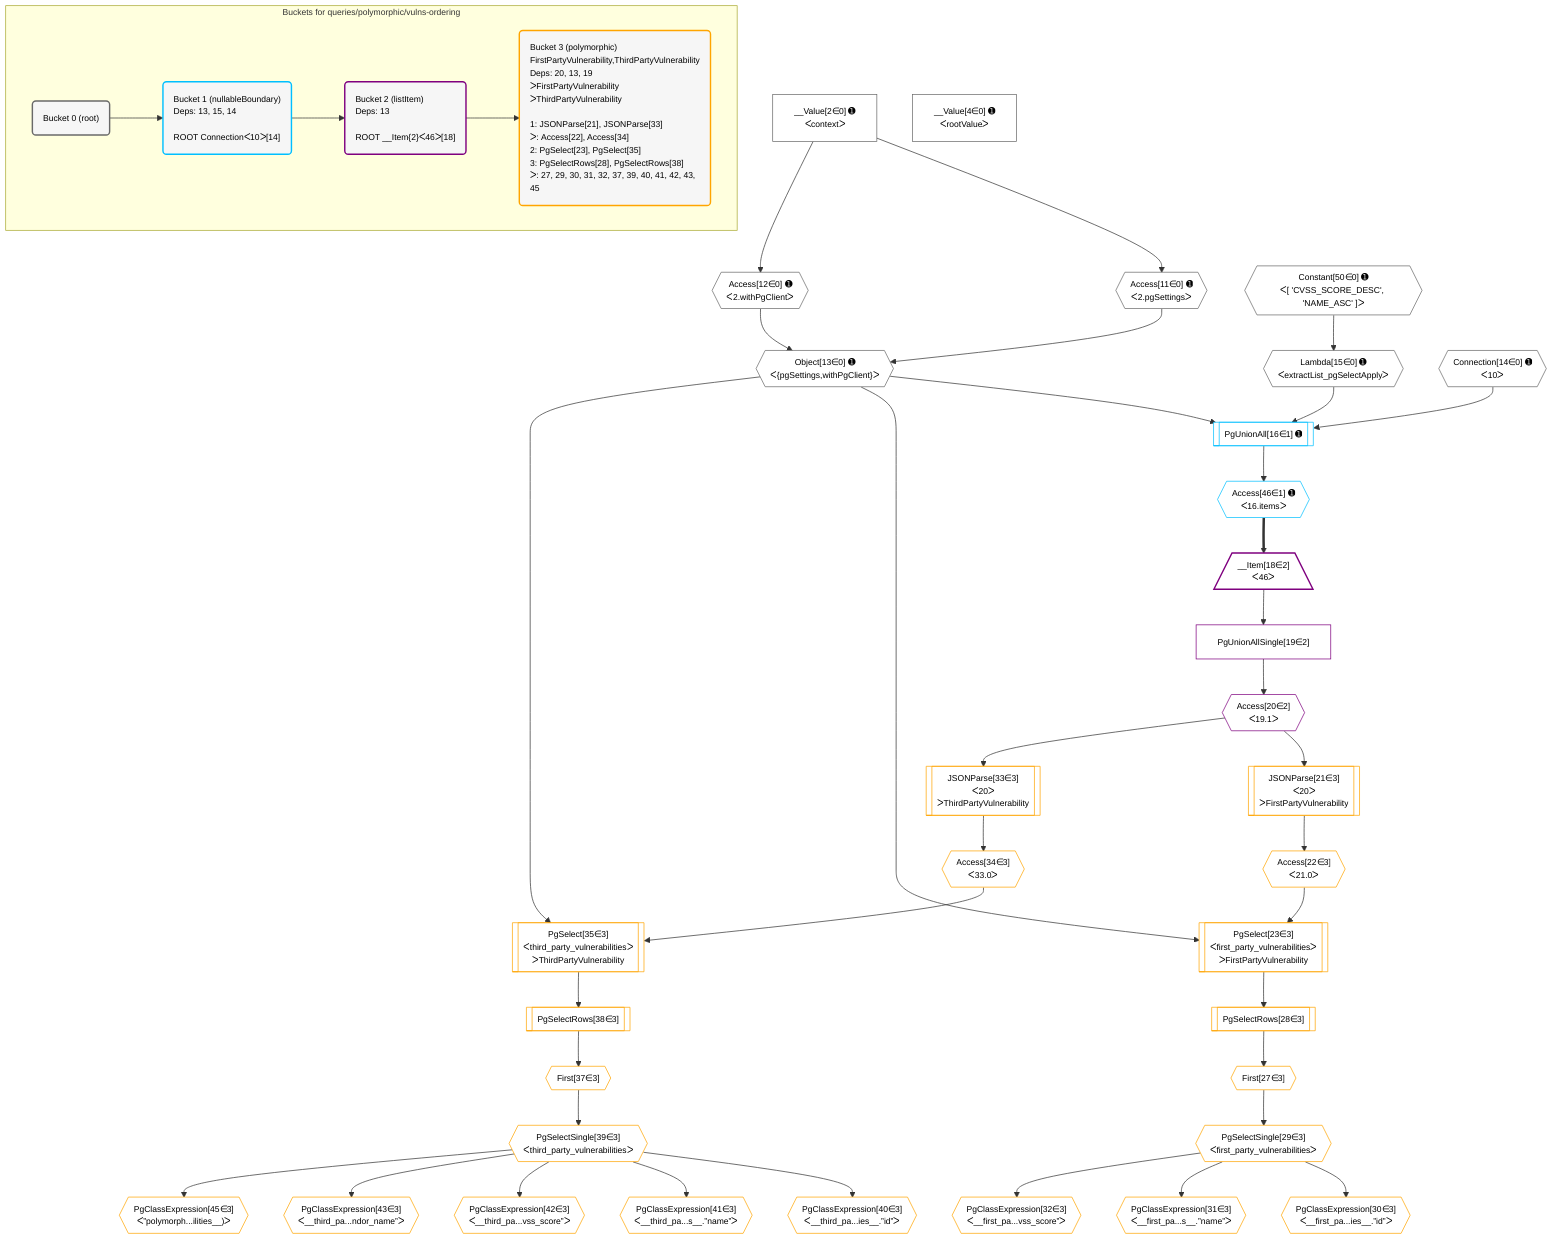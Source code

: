 %%{init: {'themeVariables': { 'fontSize': '12px'}}}%%
graph TD
    classDef path fill:#eee,stroke:#000,color:#000
    classDef plan fill:#fff,stroke-width:1px,color:#000
    classDef itemplan fill:#fff,stroke-width:2px,color:#000
    classDef unbatchedplan fill:#dff,stroke-width:1px,color:#000
    classDef sideeffectplan fill:#fcc,stroke-width:2px,color:#000
    classDef bucket fill:#f6f6f6,color:#000,stroke-width:2px,text-align:left


    %% plan dependencies
    Object13{{"Object[13∈0] ➊<br />ᐸ{pgSettings,withPgClient}ᐳ"}}:::plan
    Access11{{"Access[11∈0] ➊<br />ᐸ2.pgSettingsᐳ"}}:::plan
    Access12{{"Access[12∈0] ➊<br />ᐸ2.withPgClientᐳ"}}:::plan
    Access11 & Access12 --> Object13
    __Value2["__Value[2∈0] ➊<br />ᐸcontextᐳ"]:::plan
    __Value2 --> Access11
    __Value2 --> Access12
    Lambda15{{"Lambda[15∈0] ➊<br />ᐸextractList_pgSelectApplyᐳ"}}:::plan
    Constant50{{"Constant[50∈0] ➊<br />ᐸ[ 'CVSS_SCORE_DESC', 'NAME_ASC' ]ᐳ"}}:::plan
    Constant50 --> Lambda15
    __Value4["__Value[4∈0] ➊<br />ᐸrootValueᐳ"]:::plan
    Connection14{{"Connection[14∈0] ➊<br />ᐸ10ᐳ"}}:::plan
    PgUnionAll16[["PgUnionAll[16∈1] ➊"]]:::plan
    Object13 & Lambda15 & Connection14 --> PgUnionAll16
    Access46{{"Access[46∈1] ➊<br />ᐸ16.itemsᐳ"}}:::plan
    PgUnionAll16 --> Access46
    __Item18[/"__Item[18∈2]<br />ᐸ46ᐳ"\]:::itemplan
    Access46 ==> __Item18
    PgUnionAllSingle19["PgUnionAllSingle[19∈2]"]:::plan
    __Item18 --> PgUnionAllSingle19
    Access20{{"Access[20∈2]<br />ᐸ19.1ᐳ"}}:::plan
    PgUnionAllSingle19 --> Access20
    PgSelect23[["PgSelect[23∈3]<br />ᐸfirst_party_vulnerabilitiesᐳ<br />ᐳFirstPartyVulnerability"]]:::plan
    Access22{{"Access[22∈3]<br />ᐸ21.0ᐳ"}}:::plan
    Object13 & Access22 --> PgSelect23
    PgSelect35[["PgSelect[35∈3]<br />ᐸthird_party_vulnerabilitiesᐳ<br />ᐳThirdPartyVulnerability"]]:::plan
    Access34{{"Access[34∈3]<br />ᐸ33.0ᐳ"}}:::plan
    Object13 & Access34 --> PgSelect35
    JSONParse21[["JSONParse[21∈3]<br />ᐸ20ᐳ<br />ᐳFirstPartyVulnerability"]]:::plan
    Access20 --> JSONParse21
    JSONParse21 --> Access22
    First27{{"First[27∈3]"}}:::plan
    PgSelectRows28[["PgSelectRows[28∈3]"]]:::plan
    PgSelectRows28 --> First27
    PgSelect23 --> PgSelectRows28
    PgSelectSingle29{{"PgSelectSingle[29∈3]<br />ᐸfirst_party_vulnerabilitiesᐳ"}}:::plan
    First27 --> PgSelectSingle29
    PgClassExpression30{{"PgClassExpression[30∈3]<br />ᐸ__first_pa...ies__.”id”ᐳ"}}:::plan
    PgSelectSingle29 --> PgClassExpression30
    PgClassExpression31{{"PgClassExpression[31∈3]<br />ᐸ__first_pa...s__.”name”ᐳ"}}:::plan
    PgSelectSingle29 --> PgClassExpression31
    PgClassExpression32{{"PgClassExpression[32∈3]<br />ᐸ__first_pa...vss_score”ᐳ"}}:::plan
    PgSelectSingle29 --> PgClassExpression32
    JSONParse33[["JSONParse[33∈3]<br />ᐸ20ᐳ<br />ᐳThirdPartyVulnerability"]]:::plan
    Access20 --> JSONParse33
    JSONParse33 --> Access34
    First37{{"First[37∈3]"}}:::plan
    PgSelectRows38[["PgSelectRows[38∈3]"]]:::plan
    PgSelectRows38 --> First37
    PgSelect35 --> PgSelectRows38
    PgSelectSingle39{{"PgSelectSingle[39∈3]<br />ᐸthird_party_vulnerabilitiesᐳ"}}:::plan
    First37 --> PgSelectSingle39
    PgClassExpression40{{"PgClassExpression[40∈3]<br />ᐸ__third_pa...ies__.”id”ᐳ"}}:::plan
    PgSelectSingle39 --> PgClassExpression40
    PgClassExpression41{{"PgClassExpression[41∈3]<br />ᐸ__third_pa...s__.”name”ᐳ"}}:::plan
    PgSelectSingle39 --> PgClassExpression41
    PgClassExpression42{{"PgClassExpression[42∈3]<br />ᐸ__third_pa...vss_score”ᐳ"}}:::plan
    PgSelectSingle39 --> PgClassExpression42
    PgClassExpression43{{"PgClassExpression[43∈3]<br />ᐸ__third_pa...ndor_name”ᐳ"}}:::plan
    PgSelectSingle39 --> PgClassExpression43
    PgClassExpression45{{"PgClassExpression[45∈3]<br />ᐸ”polymorph...ilities__)ᐳ"}}:::plan
    PgSelectSingle39 --> PgClassExpression45

    %% define steps

    subgraph "Buckets for queries/polymorphic/vulns-ordering"
    Bucket0("Bucket 0 (root)"):::bucket
    classDef bucket0 stroke:#696969
    class Bucket0,__Value2,__Value4,Access11,Access12,Object13,Connection14,Lambda15,Constant50 bucket0
    Bucket1("Bucket 1 (nullableBoundary)<br />Deps: 13, 15, 14<br /><br />ROOT Connectionᐸ10ᐳ[14]"):::bucket
    classDef bucket1 stroke:#00bfff
    class Bucket1,PgUnionAll16,Access46 bucket1
    Bucket2("Bucket 2 (listItem)<br />Deps: 13<br /><br />ROOT __Item{2}ᐸ46ᐳ[18]"):::bucket
    classDef bucket2 stroke:#7f007f
    class Bucket2,__Item18,PgUnionAllSingle19,Access20 bucket2
    Bucket3("Bucket 3 (polymorphic)<br />FirstPartyVulnerability,ThirdPartyVulnerability<br />Deps: 20, 13, 19<br />ᐳFirstPartyVulnerability<br />ᐳThirdPartyVulnerability<br /><br />1: JSONParse[21], JSONParse[33]<br />ᐳ: Access[22], Access[34]<br />2: PgSelect[23], PgSelect[35]<br />3: PgSelectRows[28], PgSelectRows[38]<br />ᐳ: 27, 29, 30, 31, 32, 37, 39, 40, 41, 42, 43, 45"):::bucket
    classDef bucket3 stroke:#ffa500
    class Bucket3,JSONParse21,Access22,PgSelect23,First27,PgSelectRows28,PgSelectSingle29,PgClassExpression30,PgClassExpression31,PgClassExpression32,JSONParse33,Access34,PgSelect35,First37,PgSelectRows38,PgSelectSingle39,PgClassExpression40,PgClassExpression41,PgClassExpression42,PgClassExpression43,PgClassExpression45 bucket3
    Bucket0 --> Bucket1
    Bucket1 --> Bucket2
    Bucket2 --> Bucket3
    end